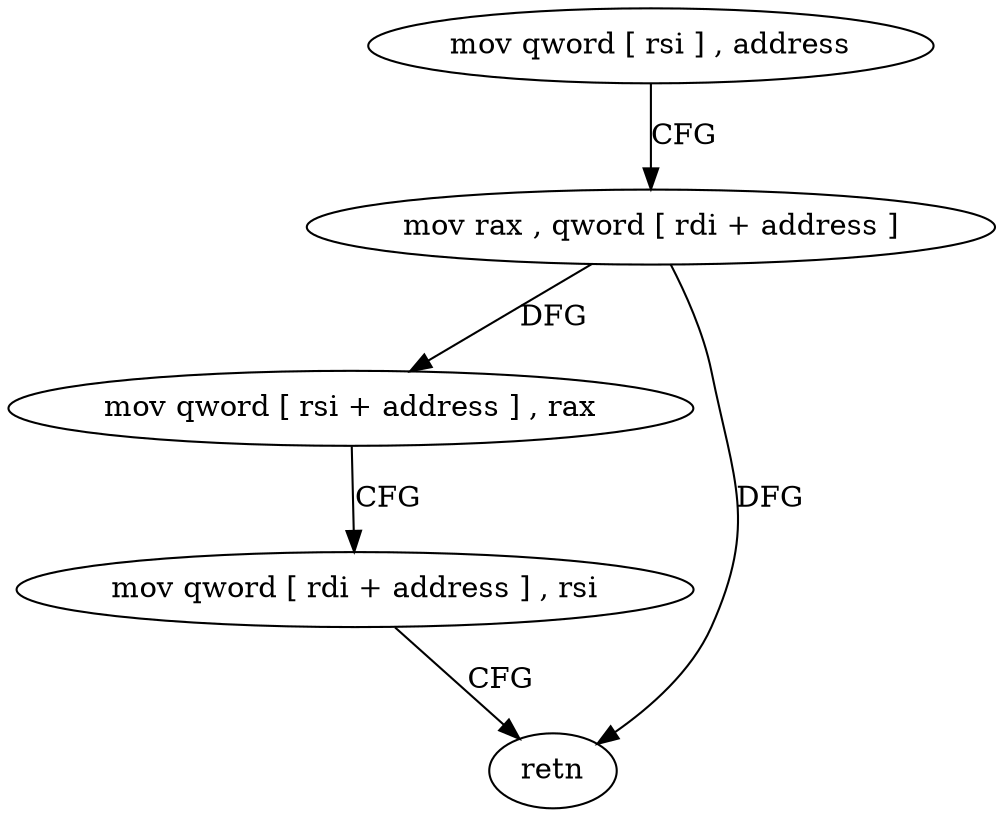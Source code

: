 digraph "func" {
"4223360" [label = "mov qword [ rsi ] , address" ]
"4223367" [label = "mov rax , qword [ rdi + address ]" ]
"4223371" [label = "mov qword [ rsi + address ] , rax" ]
"4223375" [label = "mov qword [ rdi + address ] , rsi" ]
"4223379" [label = "retn" ]
"4223360" -> "4223367" [ label = "CFG" ]
"4223367" -> "4223371" [ label = "DFG" ]
"4223367" -> "4223379" [ label = "DFG" ]
"4223371" -> "4223375" [ label = "CFG" ]
"4223375" -> "4223379" [ label = "CFG" ]
}

